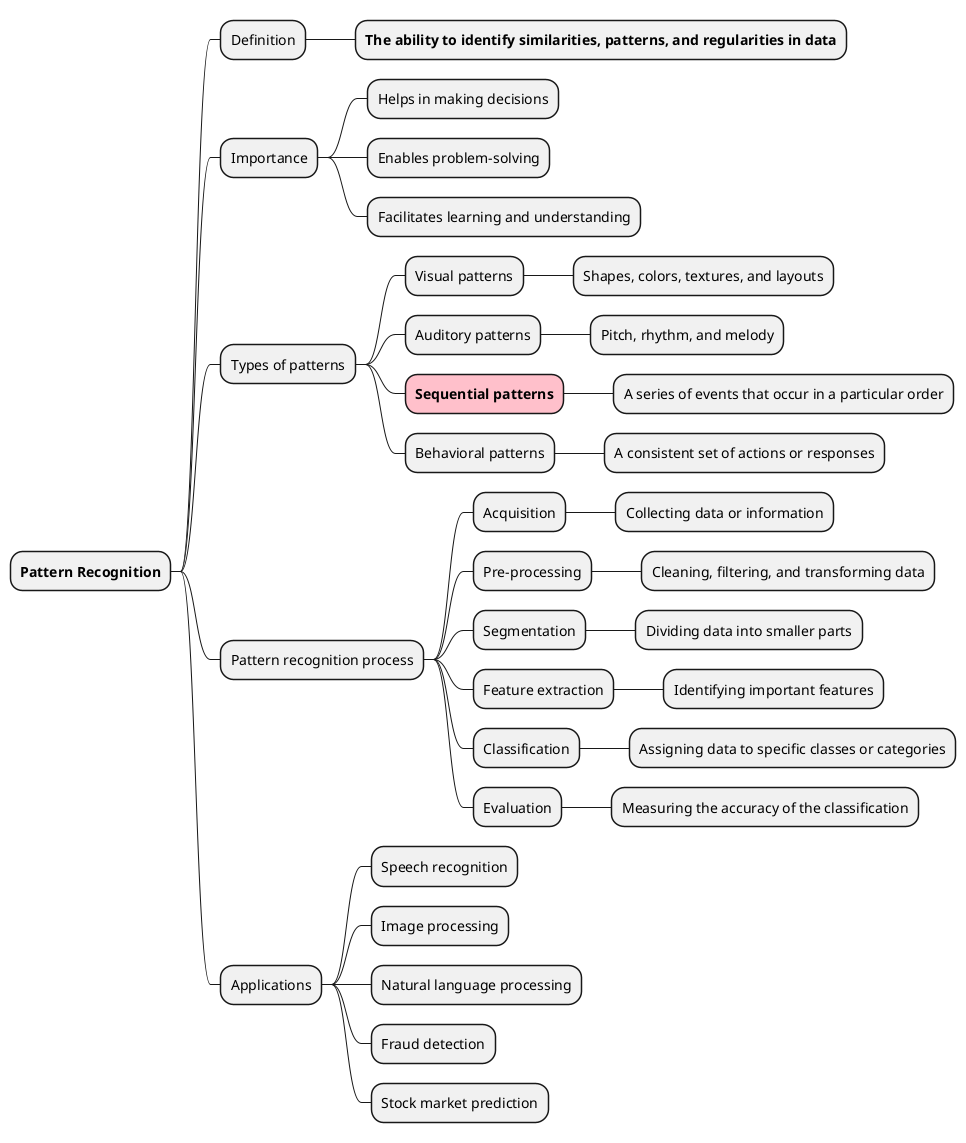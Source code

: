 @startmindmap
skinparam nodeWidth 180
skinparam nodeMargin 20

* **Pattern Recognition**
** Definition
*** **The ability to identify similarities, patterns, and regularities in data**
** Importance
*** Helps in making decisions
*** Enables problem-solving
*** Facilitates learning and understanding
** Types of patterns
*** Visual patterns
**** Shapes, colors, textures, and layouts
*** Auditory patterns
**** Pitch, rhythm, and melody
***[#pink] **Sequential patterns**
**** A series of events that occur in a particular order
*** Behavioral patterns
**** A consistent set of actions or responses
** Pattern recognition process
*** Acquisition
**** Collecting data or information
*** Pre-processing
**** Cleaning, filtering, and transforming data
*** Segmentation
**** Dividing data into smaller parts
*** Feature extraction
**** Identifying important features
*** Classification
**** Assigning data to specific classes or categories
*** Evaluation
**** Measuring the accuracy of the classification
** Applications
*** Speech recognition
*** Image processing
*** Natural language processing
*** Fraud detection
*** Stock market prediction
@endmindmap
